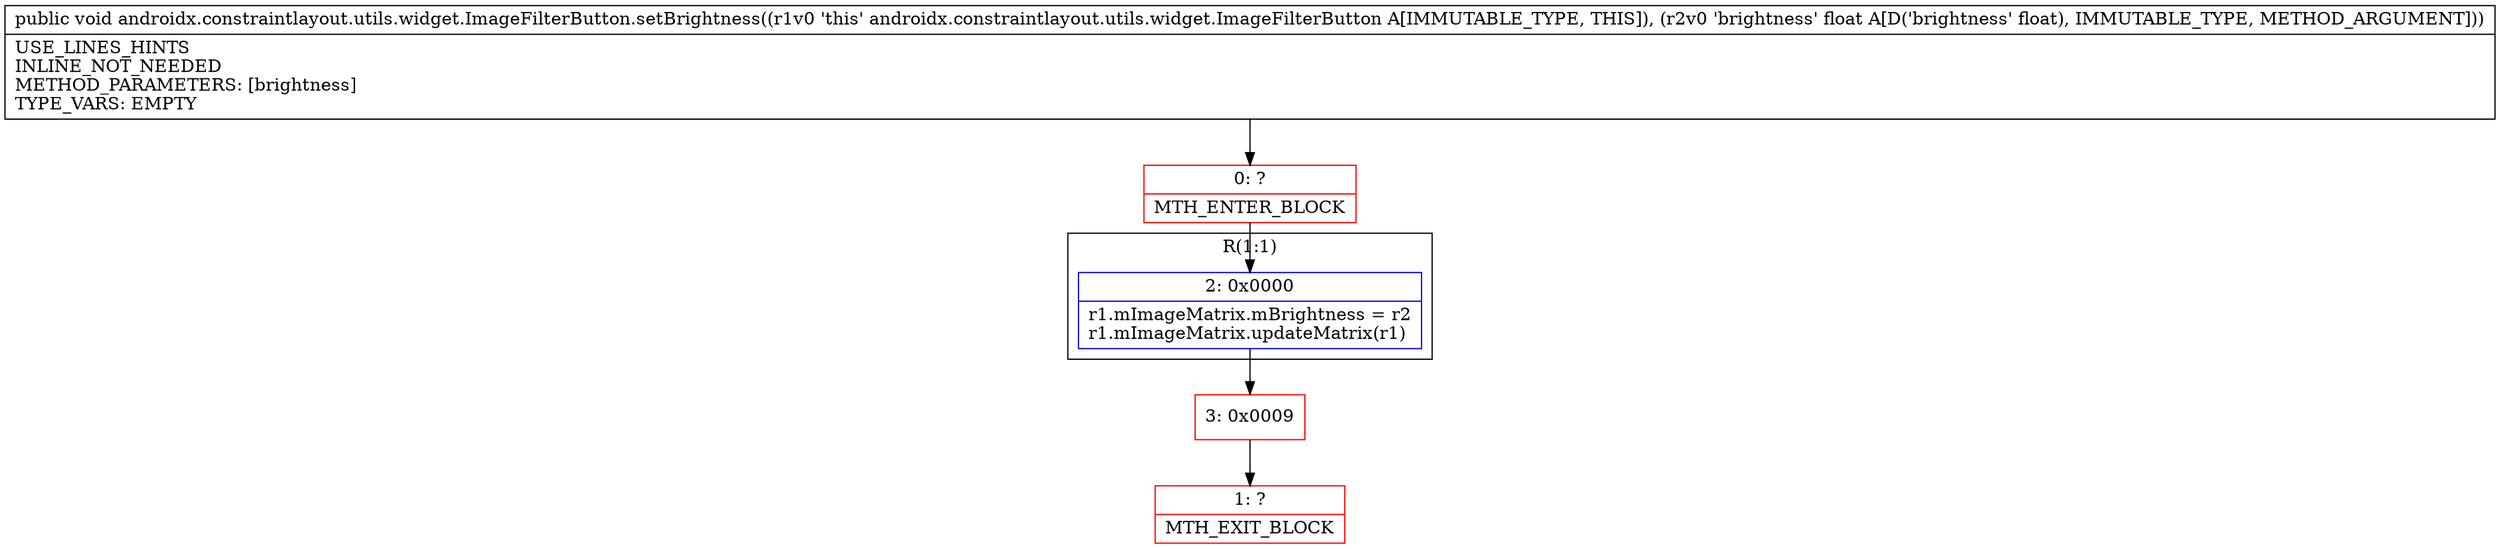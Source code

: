 digraph "CFG forandroidx.constraintlayout.utils.widget.ImageFilterButton.setBrightness(F)V" {
subgraph cluster_Region_1184184142 {
label = "R(1:1)";
node [shape=record,color=blue];
Node_2 [shape=record,label="{2\:\ 0x0000|r1.mImageMatrix.mBrightness = r2\lr1.mImageMatrix.updateMatrix(r1)\l}"];
}
Node_0 [shape=record,color=red,label="{0\:\ ?|MTH_ENTER_BLOCK\l}"];
Node_3 [shape=record,color=red,label="{3\:\ 0x0009}"];
Node_1 [shape=record,color=red,label="{1\:\ ?|MTH_EXIT_BLOCK\l}"];
MethodNode[shape=record,label="{public void androidx.constraintlayout.utils.widget.ImageFilterButton.setBrightness((r1v0 'this' androidx.constraintlayout.utils.widget.ImageFilterButton A[IMMUTABLE_TYPE, THIS]), (r2v0 'brightness' float A[D('brightness' float), IMMUTABLE_TYPE, METHOD_ARGUMENT]))  | USE_LINES_HINTS\lINLINE_NOT_NEEDED\lMETHOD_PARAMETERS: [brightness]\lTYPE_VARS: EMPTY\l}"];
MethodNode -> Node_0;Node_2 -> Node_3;
Node_0 -> Node_2;
Node_3 -> Node_1;
}

